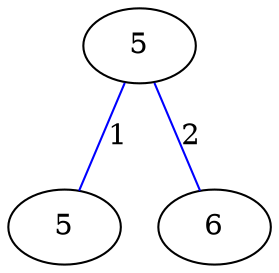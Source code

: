 graph G {
	0 [label="5"];
	1 [label="5"];
	2 [label="6"];
	0 -- 1 [label="1", color=blue];
	0 -- 2 [label="2", color=blue];
}